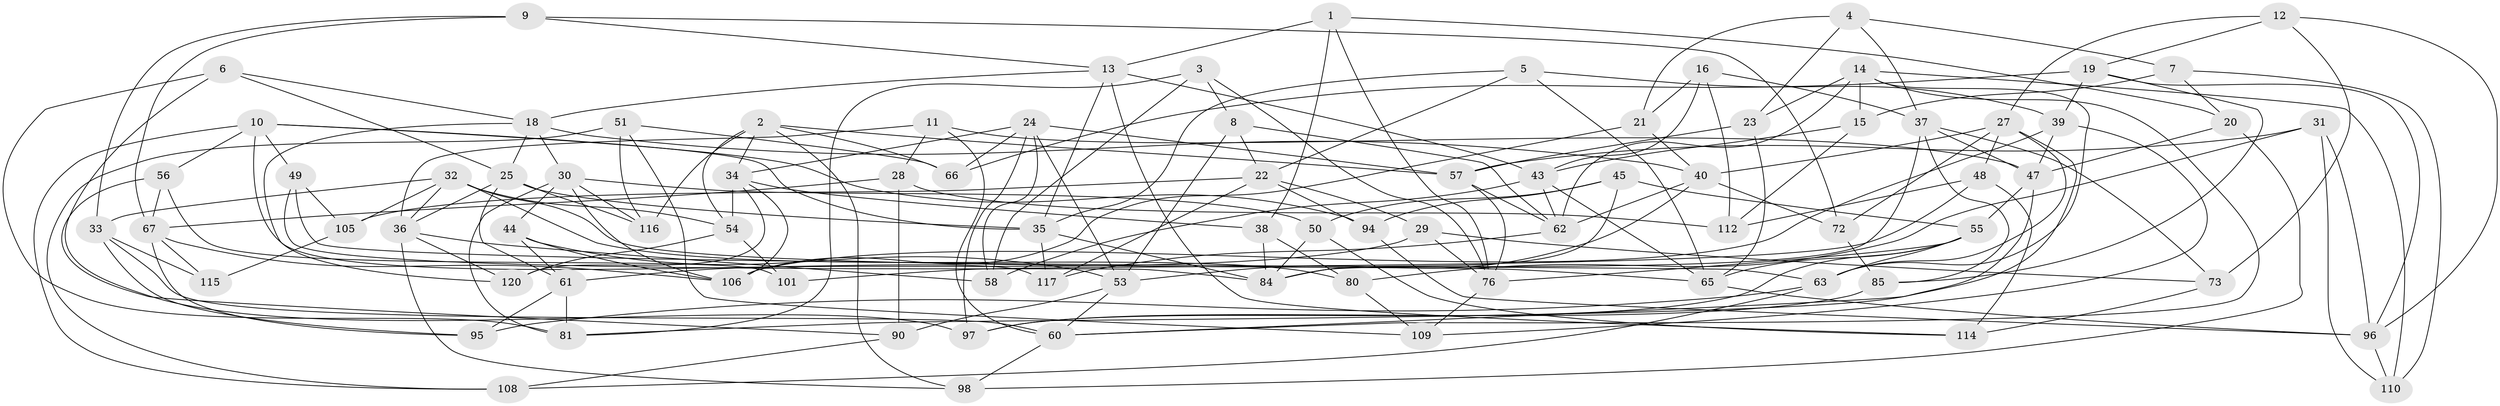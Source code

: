 // Generated by graph-tools (version 1.1) at 2025/24/03/03/25 07:24:25]
// undirected, 84 vertices, 200 edges
graph export_dot {
graph [start="1"]
  node [color=gray90,style=filled];
  1;
  2 [super="+86"];
  3;
  4;
  5;
  6;
  7;
  8;
  9;
  10 [super="+17"];
  11;
  12;
  13 [super="+26"];
  14 [super="+41"];
  15;
  16;
  18 [super="+100"];
  19 [super="+88"];
  20;
  21;
  22 [super="+82"];
  23;
  24 [super="+75"];
  25 [super="+46"];
  27 [super="+87"];
  28;
  29;
  30 [super="+52"];
  31;
  32 [super="+68"];
  33 [super="+42"];
  34 [super="+113"];
  35 [super="+93"];
  36 [super="+74"];
  37 [super="+89"];
  38;
  39 [super="+103"];
  40 [super="+78"];
  43 [super="+59"];
  44;
  45;
  47 [super="+92"];
  48;
  49;
  50;
  51;
  53 [super="+79"];
  54 [super="+64"];
  55 [super="+70"];
  56;
  57 [super="+104"];
  58;
  60 [super="+71"];
  61 [super="+102"];
  62 [super="+83"];
  63 [super="+118"];
  65 [super="+77"];
  66;
  67 [super="+69"];
  72;
  73;
  76 [super="+119"];
  80;
  81 [super="+111"];
  84 [super="+91"];
  85;
  90;
  94;
  95;
  96 [super="+99"];
  97;
  98;
  101;
  105;
  106 [super="+107"];
  108;
  109;
  110;
  112;
  114;
  115;
  116;
  117;
  120;
  1 -- 76;
  1 -- 38;
  1 -- 20;
  1 -- 13;
  2 -- 116;
  2 -- 66;
  2 -- 34;
  2 -- 54;
  2 -- 98;
  2 -- 57;
  3 -- 8;
  3 -- 58;
  3 -- 76;
  3 -- 81;
  4 -- 23;
  4 -- 7;
  4 -- 37;
  4 -- 21;
  5 -- 39;
  5 -- 65;
  5 -- 22;
  5 -- 35;
  6 -- 18;
  6 -- 81;
  6 -- 97;
  6 -- 25;
  7 -- 15;
  7 -- 20;
  7 -- 110;
  8 -- 53;
  8 -- 62;
  8 -- 22;
  9 -- 72;
  9 -- 67;
  9 -- 33;
  9 -- 13;
  10 -- 56;
  10 -- 117;
  10 -- 94;
  10 -- 49;
  10 -- 35;
  10 -- 108;
  11 -- 60;
  11 -- 28;
  11 -- 36;
  11 -- 47;
  12 -- 73;
  12 -- 96;
  12 -- 19;
  12 -- 27;
  13 -- 114;
  13 -- 43;
  13 -- 18;
  13 -- 35;
  14 -- 110;
  14 -- 60;
  14 -- 23;
  14 -- 63;
  14 -- 15;
  14 -- 62;
  15 -- 43;
  15 -- 112;
  16 -- 21;
  16 -- 112;
  16 -- 43;
  16 -- 37;
  18 -- 120;
  18 -- 25;
  18 -- 40;
  18 -- 30;
  19 -- 85;
  19 -- 66;
  19 -- 39 [weight=2];
  19 -- 96;
  20 -- 47;
  20 -- 98;
  21 -- 106;
  21 -- 40;
  22 -- 94;
  22 -- 117;
  22 -- 105;
  22 -- 29;
  23 -- 65;
  23 -- 57;
  24 -- 57;
  24 -- 66;
  24 -- 97;
  24 -- 58;
  24 -- 34;
  24 -- 53;
  25 -- 36;
  25 -- 116;
  25 -- 61;
  25 -- 35;
  27 -- 63;
  27 -- 48;
  27 -- 81;
  27 -- 72;
  27 -- 40;
  28 -- 90;
  28 -- 112;
  28 -- 67;
  29 -- 61;
  29 -- 73;
  29 -- 76;
  30 -- 44;
  30 -- 81;
  30 -- 116;
  30 -- 50;
  30 -- 106;
  31 -- 110;
  31 -- 57;
  31 -- 80;
  31 -- 96;
  32 -- 65;
  32 -- 54;
  32 -- 80;
  32 -- 33;
  32 -- 36;
  32 -- 105;
  33 -- 95;
  33 -- 115 [weight=2];
  33 -- 60;
  34 -- 38;
  34 -- 120;
  34 -- 106;
  34 -- 54;
  35 -- 117;
  35 -- 84;
  36 -- 120;
  36 -- 58;
  36 -- 98;
  37 -- 47;
  37 -- 84;
  37 -- 73;
  37 -- 85;
  38 -- 80;
  38 -- 84;
  39 -- 47;
  39 -- 106;
  39 -- 109;
  40 -- 72;
  40 -- 62;
  40 -- 53;
  43 -- 65;
  43 -- 62;
  43 -- 58;
  44 -- 61;
  44 -- 106;
  44 -- 53;
  45 -- 94;
  45 -- 84;
  45 -- 50;
  45 -- 55;
  47 -- 60;
  47 -- 55;
  48 -- 101;
  48 -- 112;
  48 -- 114;
  49 -- 105;
  49 -- 63;
  49 -- 84;
  50 -- 114;
  50 -- 84;
  51 -- 109;
  51 -- 108;
  51 -- 116;
  51 -- 66;
  53 -- 60;
  53 -- 90;
  54 -- 101 [weight=2];
  54 -- 120;
  55 -- 97;
  55 -- 65;
  55 -- 76;
  55 -- 63;
  56 -- 90;
  56 -- 67;
  56 -- 101;
  57 -- 62;
  57 -- 76;
  60 -- 98;
  61 -- 81 [weight=2];
  61 -- 95;
  62 -- 117;
  63 -- 108;
  63 -- 95;
  65 -- 96;
  67 -- 106;
  67 -- 95;
  67 -- 115;
  72 -- 85;
  73 -- 114;
  76 -- 109;
  80 -- 109;
  85 -- 97;
  90 -- 108;
  94 -- 96;
  96 -- 110;
  105 -- 115;
}
